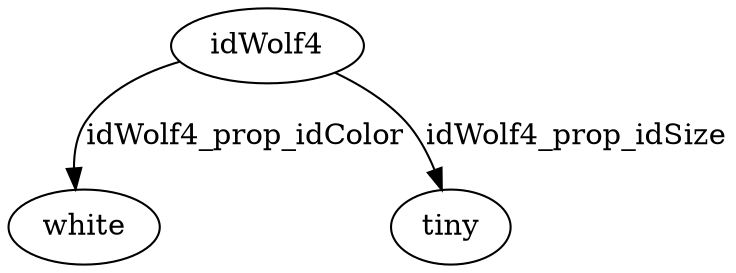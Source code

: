 strict digraph  {
idWolf4 [node_type=entity_node, root=root];
white;
tiny;
idWolf4 -> white  [edge_type=property, label=idWolf4_prop_idColor];
idWolf4 -> tiny  [edge_type=property, label=idWolf4_prop_idSize];
}
